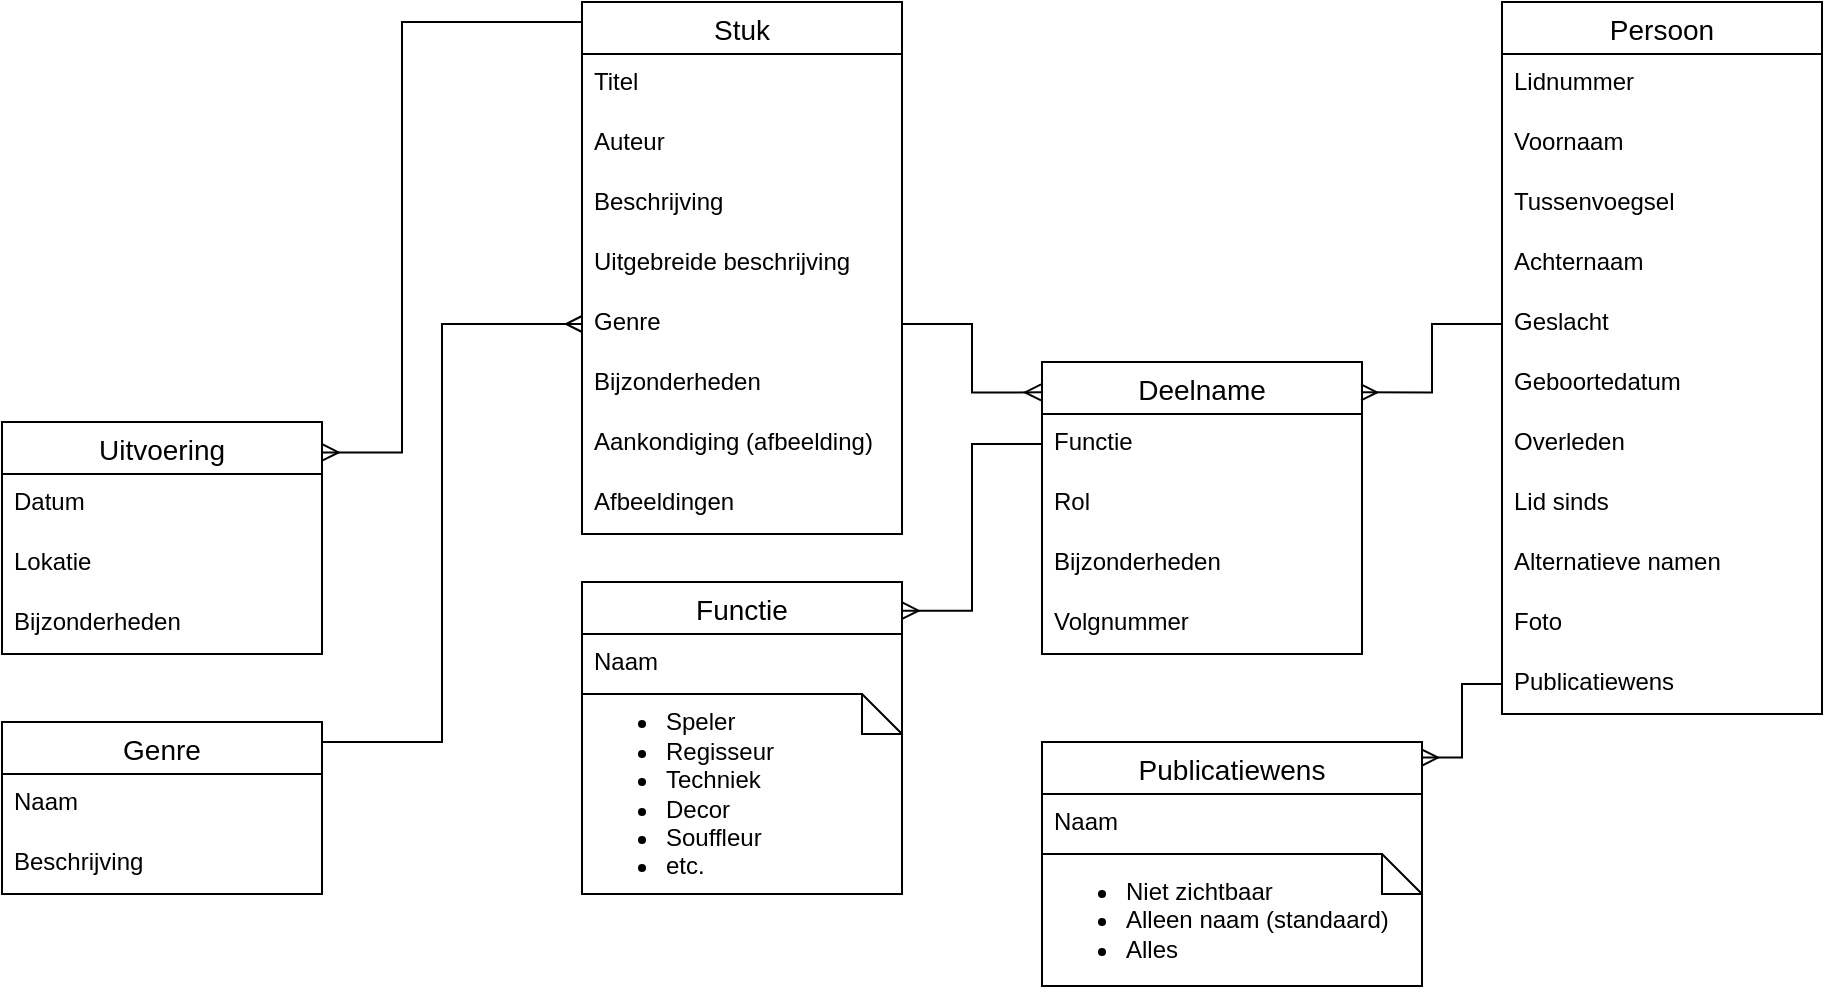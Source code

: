 <mxfile version="16.5.1" type="device"><diagram name="Page-1" id="e56a1550-8fbb-45ad-956c-1786394a9013"><mxGraphModel dx="1296" dy="179" grid="1" gridSize="10" guides="1" tooltips="1" connect="1" arrows="1" fold="1" page="1" pageScale="1" pageWidth="1100" pageHeight="850" background="none" math="0" shadow="0"><root><mxCell id="0"/><mxCell id="1" parent="0"/><mxCell id="XZldu3JtXpRFCv9nL1wF-47" style="edgeStyle=orthogonalEdgeStyle;rounded=0;orthogonalLoop=1;jettySize=auto;html=1;entryX=1.002;entryY=0.131;entryDx=0;entryDy=0;entryPerimeter=0;endArrow=ERmany;endFill=0;" edge="1" parent="1" source="XZldu3JtXpRFCv9nL1wF-20" target="XZldu3JtXpRFCv9nL1wF-42"><mxGeometry relative="1" as="geometry"><Array as="points"><mxPoint x="300" y="1080"/><mxPoint x="300" y="1295"/></Array></mxGeometry></mxCell><mxCell id="XZldu3JtXpRFCv9nL1wF-20" value="Stuk" style="swimlane;fontStyle=0;childLayout=stackLayout;horizontal=1;startSize=26;horizontalStack=0;resizeParent=1;resizeParentMax=0;resizeLast=0;collapsible=1;marginBottom=0;align=center;fontSize=14;" vertex="1" parent="1"><mxGeometry x="390" y="1070" width="160" height="266" as="geometry"/></mxCell><mxCell id="XZldu3JtXpRFCv9nL1wF-21" value="Titel" style="text;strokeColor=none;fillColor=none;spacingLeft=4;spacingRight=4;overflow=hidden;rotatable=0;points=[[0,0.5],[1,0.5]];portConstraint=eastwest;fontSize=12;" vertex="1" parent="XZldu3JtXpRFCv9nL1wF-20"><mxGeometry y="26" width="160" height="30" as="geometry"/></mxCell><mxCell id="XZldu3JtXpRFCv9nL1wF-22" value="Auteur" style="text;strokeColor=none;fillColor=none;spacingLeft=4;spacingRight=4;overflow=hidden;rotatable=0;points=[[0,0.5],[1,0.5]];portConstraint=eastwest;fontSize=12;" vertex="1" parent="XZldu3JtXpRFCv9nL1wF-20"><mxGeometry y="56" width="160" height="30" as="geometry"/></mxCell><mxCell id="XZldu3JtXpRFCv9nL1wF-23" value="Beschrijving" style="text;strokeColor=none;fillColor=none;spacingLeft=4;spacingRight=4;overflow=hidden;rotatable=0;points=[[0,0.5],[1,0.5]];portConstraint=eastwest;fontSize=12;" vertex="1" parent="XZldu3JtXpRFCv9nL1wF-20"><mxGeometry y="86" width="160" height="30" as="geometry"/></mxCell><mxCell id="XZldu3JtXpRFCv9nL1wF-24" value="Uitgebreide beschrijving" style="text;strokeColor=none;fillColor=none;spacingLeft=4;spacingRight=4;overflow=hidden;rotatable=0;points=[[0,0.5],[1,0.5]];portConstraint=eastwest;fontSize=12;" vertex="1" parent="XZldu3JtXpRFCv9nL1wF-20"><mxGeometry y="116" width="160" height="30" as="geometry"/></mxCell><mxCell id="XZldu3JtXpRFCv9nL1wF-25" value="Genre" style="text;strokeColor=none;fillColor=none;spacingLeft=4;spacingRight=4;overflow=hidden;rotatable=0;points=[[0,0.5],[1,0.5]];portConstraint=eastwest;fontSize=12;" vertex="1" parent="XZldu3JtXpRFCv9nL1wF-20"><mxGeometry y="146" width="160" height="30" as="geometry"/></mxCell><mxCell id="XZldu3JtXpRFCv9nL1wF-26" value="Bijzonderheden" style="text;strokeColor=none;fillColor=none;spacingLeft=4;spacingRight=4;overflow=hidden;rotatable=0;points=[[0,0.5],[1,0.5]];portConstraint=eastwest;fontSize=12;" vertex="1" parent="XZldu3JtXpRFCv9nL1wF-20"><mxGeometry y="176" width="160" height="30" as="geometry"/></mxCell><mxCell id="XZldu3JtXpRFCv9nL1wF-40" value="Aankondiging (afbeelding)" style="text;strokeColor=none;fillColor=none;spacingLeft=4;spacingRight=4;overflow=hidden;rotatable=0;points=[[0,0.5],[1,0.5]];portConstraint=eastwest;fontSize=12;" vertex="1" parent="XZldu3JtXpRFCv9nL1wF-20"><mxGeometry y="206" width="160" height="30" as="geometry"/></mxCell><mxCell id="XZldu3JtXpRFCv9nL1wF-41" value="Afbeeldingen" style="text;strokeColor=none;fillColor=none;spacingLeft=4;spacingRight=4;overflow=hidden;rotatable=0;points=[[0,0.5],[1,0.5]];portConstraint=eastwest;fontSize=12;" vertex="1" parent="XZldu3JtXpRFCv9nL1wF-20"><mxGeometry y="236" width="160" height="30" as="geometry"/></mxCell><mxCell id="XZldu3JtXpRFCv9nL1wF-86" style="edgeStyle=orthogonalEdgeStyle;rounded=0;orthogonalLoop=1;jettySize=auto;html=1;endArrow=ERmany;endFill=0;" edge="1" parent="1" source="XZldu3JtXpRFCv9nL1wF-29" target="XZldu3JtXpRFCv9nL1wF-25"><mxGeometry relative="1" as="geometry"><Array as="points"><mxPoint x="320" y="1440"/><mxPoint x="320" y="1231"/></Array></mxGeometry></mxCell><mxCell id="XZldu3JtXpRFCv9nL1wF-29" value="Genre" style="swimlane;fontStyle=0;childLayout=stackLayout;horizontal=1;startSize=26;horizontalStack=0;resizeParent=1;resizeParentMax=0;resizeLast=0;collapsible=1;marginBottom=0;align=center;fontSize=14;" vertex="1" parent="1"><mxGeometry x="100" y="1430" width="160" height="86" as="geometry"/></mxCell><mxCell id="XZldu3JtXpRFCv9nL1wF-30" value="Naam" style="text;strokeColor=none;fillColor=none;spacingLeft=4;spacingRight=4;overflow=hidden;rotatable=0;points=[[0,0.5],[1,0.5]];portConstraint=eastwest;fontSize=12;" vertex="1" parent="XZldu3JtXpRFCv9nL1wF-29"><mxGeometry y="26" width="160" height="30" as="geometry"/></mxCell><mxCell id="XZldu3JtXpRFCv9nL1wF-31" value="Beschrijving" style="text;strokeColor=none;fillColor=none;spacingLeft=4;spacingRight=4;overflow=hidden;rotatable=0;points=[[0,0.5],[1,0.5]];portConstraint=eastwest;fontSize=12;" vertex="1" parent="XZldu3JtXpRFCv9nL1wF-29"><mxGeometry y="56" width="160" height="30" as="geometry"/></mxCell><mxCell id="XZldu3JtXpRFCv9nL1wF-42" value="Uitvoering" style="swimlane;fontStyle=0;childLayout=stackLayout;horizontal=1;startSize=26;horizontalStack=0;resizeParent=1;resizeParentMax=0;resizeLast=0;collapsible=1;marginBottom=0;align=center;fontSize=14;" vertex="1" parent="1"><mxGeometry x="100" y="1280" width="160" height="116" as="geometry"/></mxCell><mxCell id="XZldu3JtXpRFCv9nL1wF-43" value="Datum" style="text;strokeColor=none;fillColor=none;spacingLeft=4;spacingRight=4;overflow=hidden;rotatable=0;points=[[0,0.5],[1,0.5]];portConstraint=eastwest;fontSize=12;" vertex="1" parent="XZldu3JtXpRFCv9nL1wF-42"><mxGeometry y="26" width="160" height="30" as="geometry"/></mxCell><mxCell id="XZldu3JtXpRFCv9nL1wF-44" value="Lokatie" style="text;strokeColor=none;fillColor=none;spacingLeft=4;spacingRight=4;overflow=hidden;rotatable=0;points=[[0,0.5],[1,0.5]];portConstraint=eastwest;fontSize=12;" vertex="1" parent="XZldu3JtXpRFCv9nL1wF-42"><mxGeometry y="56" width="160" height="30" as="geometry"/></mxCell><mxCell id="XZldu3JtXpRFCv9nL1wF-45" value="Bijzonderheden" style="text;strokeColor=none;fillColor=none;spacingLeft=4;spacingRight=4;overflow=hidden;rotatable=0;points=[[0,0.5],[1,0.5]];portConstraint=eastwest;fontSize=12;" vertex="1" parent="XZldu3JtXpRFCv9nL1wF-42"><mxGeometry y="86" width="160" height="30" as="geometry"/></mxCell><mxCell id="XZldu3JtXpRFCv9nL1wF-48" value="Deelname" style="swimlane;fontStyle=0;childLayout=stackLayout;horizontal=1;startSize=26;horizontalStack=0;resizeParent=1;resizeParentMax=0;resizeLast=0;collapsible=1;marginBottom=0;align=center;fontSize=14;" vertex="1" parent="1"><mxGeometry x="620" y="1250" width="160" height="146" as="geometry"/></mxCell><mxCell id="XZldu3JtXpRFCv9nL1wF-49" value="Functie" style="text;strokeColor=none;fillColor=none;spacingLeft=4;spacingRight=4;overflow=hidden;rotatable=0;points=[[0,0.5],[1,0.5]];portConstraint=eastwest;fontSize=12;" vertex="1" parent="XZldu3JtXpRFCv9nL1wF-48"><mxGeometry y="26" width="160" height="30" as="geometry"/></mxCell><mxCell id="XZldu3JtXpRFCv9nL1wF-50" value="Rol" style="text;strokeColor=none;fillColor=none;spacingLeft=4;spacingRight=4;overflow=hidden;rotatable=0;points=[[0,0.5],[1,0.5]];portConstraint=eastwest;fontSize=12;" vertex="1" parent="XZldu3JtXpRFCv9nL1wF-48"><mxGeometry y="56" width="160" height="30" as="geometry"/></mxCell><mxCell id="XZldu3JtXpRFCv9nL1wF-65" value="Bijzonderheden" style="text;strokeColor=none;fillColor=none;spacingLeft=4;spacingRight=4;overflow=hidden;rotatable=0;points=[[0,0.5],[1,0.5]];portConstraint=eastwest;fontSize=12;" vertex="1" parent="XZldu3JtXpRFCv9nL1wF-48"><mxGeometry y="86" width="160" height="30" as="geometry"/></mxCell><mxCell id="XZldu3JtXpRFCv9nL1wF-66" value="Volgnummer" style="text;strokeColor=none;fillColor=none;spacingLeft=4;spacingRight=4;overflow=hidden;rotatable=0;points=[[0,0.5],[1,0.5]];portConstraint=eastwest;fontSize=12;" vertex="1" parent="XZldu3JtXpRFCv9nL1wF-48"><mxGeometry y="116" width="160" height="30" as="geometry"/></mxCell><mxCell id="XZldu3JtXpRFCv9nL1wF-51" value="Persoon" style="swimlane;fontStyle=0;childLayout=stackLayout;horizontal=1;startSize=26;horizontalStack=0;resizeParent=1;resizeParentMax=0;resizeLast=0;collapsible=1;marginBottom=0;align=center;fontSize=14;" vertex="1" parent="1"><mxGeometry x="850" y="1070" width="160" height="356" as="geometry"/></mxCell><mxCell id="XZldu3JtXpRFCv9nL1wF-52" value="Lidnummer" style="text;strokeColor=none;fillColor=none;spacingLeft=4;spacingRight=4;overflow=hidden;rotatable=0;points=[[0,0.5],[1,0.5]];portConstraint=eastwest;fontSize=12;" vertex="1" parent="XZldu3JtXpRFCv9nL1wF-51"><mxGeometry y="26" width="160" height="30" as="geometry"/></mxCell><mxCell id="XZldu3JtXpRFCv9nL1wF-53" value="Voornaam" style="text;strokeColor=none;fillColor=none;spacingLeft=4;spacingRight=4;overflow=hidden;rotatable=0;points=[[0,0.5],[1,0.5]];portConstraint=eastwest;fontSize=12;" vertex="1" parent="XZldu3JtXpRFCv9nL1wF-51"><mxGeometry y="56" width="160" height="30" as="geometry"/></mxCell><mxCell id="XZldu3JtXpRFCv9nL1wF-54" value="Tussenvoegsel" style="text;strokeColor=none;fillColor=none;spacingLeft=4;spacingRight=4;overflow=hidden;rotatable=0;points=[[0,0.5],[1,0.5]];portConstraint=eastwest;fontSize=12;" vertex="1" parent="XZldu3JtXpRFCv9nL1wF-51"><mxGeometry y="86" width="160" height="30" as="geometry"/></mxCell><mxCell id="XZldu3JtXpRFCv9nL1wF-55" value="Achternaam" style="text;strokeColor=none;fillColor=none;spacingLeft=4;spacingRight=4;overflow=hidden;rotatable=0;points=[[0,0.5],[1,0.5]];portConstraint=eastwest;fontSize=12;" vertex="1" parent="XZldu3JtXpRFCv9nL1wF-51"><mxGeometry y="116" width="160" height="30" as="geometry"/></mxCell><mxCell id="XZldu3JtXpRFCv9nL1wF-56" value="Geslacht" style="text;strokeColor=none;fillColor=none;spacingLeft=4;spacingRight=4;overflow=hidden;rotatable=0;points=[[0,0.5],[1,0.5]];portConstraint=eastwest;fontSize=12;" vertex="1" parent="XZldu3JtXpRFCv9nL1wF-51"><mxGeometry y="146" width="160" height="30" as="geometry"/></mxCell><mxCell id="XZldu3JtXpRFCv9nL1wF-57" value="Geboortedatum" style="text;strokeColor=none;fillColor=none;spacingLeft=4;spacingRight=4;overflow=hidden;rotatable=0;points=[[0,0.5],[1,0.5]];portConstraint=eastwest;fontSize=12;" vertex="1" parent="XZldu3JtXpRFCv9nL1wF-51"><mxGeometry y="176" width="160" height="30" as="geometry"/></mxCell><mxCell id="XZldu3JtXpRFCv9nL1wF-58" value="Overleden" style="text;strokeColor=none;fillColor=none;spacingLeft=4;spacingRight=4;overflow=hidden;rotatable=0;points=[[0,0.5],[1,0.5]];portConstraint=eastwest;fontSize=12;" vertex="1" parent="XZldu3JtXpRFCv9nL1wF-51"><mxGeometry y="206" width="160" height="30" as="geometry"/></mxCell><mxCell id="XZldu3JtXpRFCv9nL1wF-61" value="Lid sinds" style="text;strokeColor=none;fillColor=none;spacingLeft=4;spacingRight=4;overflow=hidden;rotatable=0;points=[[0,0.5],[1,0.5]];portConstraint=eastwest;fontSize=12;" vertex="1" parent="XZldu3JtXpRFCv9nL1wF-51"><mxGeometry y="236" width="160" height="30" as="geometry"/></mxCell><mxCell id="XZldu3JtXpRFCv9nL1wF-59" value="Alternatieve namen" style="text;strokeColor=none;fillColor=none;spacingLeft=4;spacingRight=4;overflow=hidden;rotatable=0;points=[[0,0.5],[1,0.5]];portConstraint=eastwest;fontSize=12;" vertex="1" parent="XZldu3JtXpRFCv9nL1wF-51"><mxGeometry y="266" width="160" height="30" as="geometry"/></mxCell><mxCell id="XZldu3JtXpRFCv9nL1wF-60" value="Foto" style="text;strokeColor=none;fillColor=none;spacingLeft=4;spacingRight=4;overflow=hidden;rotatable=0;points=[[0,0.5],[1,0.5]];portConstraint=eastwest;fontSize=12;" vertex="1" parent="XZldu3JtXpRFCv9nL1wF-51"><mxGeometry y="296" width="160" height="30" as="geometry"/></mxCell><mxCell id="XZldu3JtXpRFCv9nL1wF-62" value="Publicatiewens" style="text;strokeColor=none;fillColor=none;spacingLeft=4;spacingRight=4;overflow=hidden;rotatable=0;points=[[0,0.5],[1,0.5]];portConstraint=eastwest;fontSize=12;" vertex="1" parent="XZldu3JtXpRFCv9nL1wF-51"><mxGeometry y="326" width="160" height="30" as="geometry"/></mxCell><mxCell id="XZldu3JtXpRFCv9nL1wF-67" style="edgeStyle=orthogonalEdgeStyle;rounded=0;orthogonalLoop=1;jettySize=auto;html=1;entryX=-0.003;entryY=0.104;entryDx=0;entryDy=0;entryPerimeter=0;endArrow=ERmany;endFill=0;" edge="1" parent="1" source="XZldu3JtXpRFCv9nL1wF-25" target="XZldu3JtXpRFCv9nL1wF-48"><mxGeometry relative="1" as="geometry"/></mxCell><mxCell id="XZldu3JtXpRFCv9nL1wF-68" style="edgeStyle=orthogonalEdgeStyle;rounded=0;orthogonalLoop=1;jettySize=auto;html=1;entryX=0.997;entryY=0.104;entryDx=0;entryDy=0;entryPerimeter=0;endArrow=ERmany;endFill=0;" edge="1" parent="1" source="XZldu3JtXpRFCv9nL1wF-56" target="XZldu3JtXpRFCv9nL1wF-48"><mxGeometry relative="1" as="geometry"/></mxCell><mxCell id="XZldu3JtXpRFCv9nL1wF-69" value="Functie" style="swimlane;fontStyle=0;childLayout=stackLayout;horizontal=1;startSize=26;horizontalStack=0;resizeParent=1;resizeParentMax=0;resizeLast=0;collapsible=1;marginBottom=0;align=center;fontSize=14;" vertex="1" parent="1"><mxGeometry x="390" y="1360" width="160" height="156" as="geometry"/></mxCell><mxCell id="XZldu3JtXpRFCv9nL1wF-70" value="Naam" style="text;strokeColor=none;fillColor=none;spacingLeft=4;spacingRight=4;overflow=hidden;rotatable=0;points=[[0,0.5],[1,0.5]];portConstraint=eastwest;fontSize=12;" vertex="1" parent="XZldu3JtXpRFCv9nL1wF-69"><mxGeometry y="26" width="160" height="30" as="geometry"/></mxCell><mxCell id="XZldu3JtXpRFCv9nL1wF-74" value="&lt;ul&gt;&lt;li&gt;Speler&lt;/li&gt;&lt;li&gt;Regisseur&lt;/li&gt;&lt;li&gt;Techniek&lt;/li&gt;&lt;li&gt;Decor&lt;/li&gt;&lt;li&gt;Souffleur&lt;/li&gt;&lt;li&gt;etc.&lt;/li&gt;&lt;/ul&gt;" style="shape=note;size=20;whiteSpace=wrap;html=1;align=left;" vertex="1" parent="XZldu3JtXpRFCv9nL1wF-69"><mxGeometry y="56" width="160" height="100" as="geometry"/></mxCell><mxCell id="XZldu3JtXpRFCv9nL1wF-77" style="edgeStyle=orthogonalEdgeStyle;rounded=0;orthogonalLoop=1;jettySize=auto;html=1;entryX=1.002;entryY=0.092;entryDx=0;entryDy=0;entryPerimeter=0;endArrow=ERmany;endFill=0;" edge="1" parent="1" source="XZldu3JtXpRFCv9nL1wF-49" target="XZldu3JtXpRFCv9nL1wF-69"><mxGeometry relative="1" as="geometry"/></mxCell><mxCell id="XZldu3JtXpRFCv9nL1wF-78" value="Publicatiewens" style="swimlane;fontStyle=0;childLayout=stackLayout;horizontal=1;startSize=26;horizontalStack=0;resizeParent=1;resizeParentMax=0;resizeLast=0;collapsible=1;marginBottom=0;align=center;fontSize=14;" vertex="1" parent="1"><mxGeometry x="620" y="1440" width="190" height="122" as="geometry"/></mxCell><mxCell id="XZldu3JtXpRFCv9nL1wF-79" value="Naam" style="text;strokeColor=none;fillColor=none;spacingLeft=4;spacingRight=4;overflow=hidden;rotatable=0;points=[[0,0.5],[1,0.5]];portConstraint=eastwest;fontSize=12;" vertex="1" parent="XZldu3JtXpRFCv9nL1wF-78"><mxGeometry y="26" width="190" height="30" as="geometry"/></mxCell><mxCell id="XZldu3JtXpRFCv9nL1wF-83" value="&lt;ul&gt;&lt;li&gt;Niet zichtbaar&lt;/li&gt;&lt;li&gt;Alleen naam (standaard)&lt;/li&gt;&lt;li&gt;Alles&lt;/li&gt;&lt;/ul&gt;" style="shape=note;size=20;whiteSpace=wrap;html=1;align=left;" vertex="1" parent="XZldu3JtXpRFCv9nL1wF-78"><mxGeometry y="56" width="190" height="66" as="geometry"/></mxCell><mxCell id="XZldu3JtXpRFCv9nL1wF-84" style="edgeStyle=orthogonalEdgeStyle;rounded=0;orthogonalLoop=1;jettySize=auto;html=1;exitX=0.5;exitY=1;exitDx=0;exitDy=0;exitPerimeter=0;endArrow=ERmany;endFill=0;" edge="1" parent="XZldu3JtXpRFCv9nL1wF-78" source="XZldu3JtXpRFCv9nL1wF-83" target="XZldu3JtXpRFCv9nL1wF-83"><mxGeometry relative="1" as="geometry"/></mxCell><mxCell id="XZldu3JtXpRFCv9nL1wF-85" style="edgeStyle=orthogonalEdgeStyle;rounded=0;orthogonalLoop=1;jettySize=auto;html=1;entryX=1;entryY=0.064;entryDx=0;entryDy=0;entryPerimeter=0;endArrow=ERmany;endFill=0;" edge="1" parent="1" source="XZldu3JtXpRFCv9nL1wF-62" target="XZldu3JtXpRFCv9nL1wF-78"><mxGeometry relative="1" as="geometry"/></mxCell></root></mxGraphModel></diagram></mxfile>